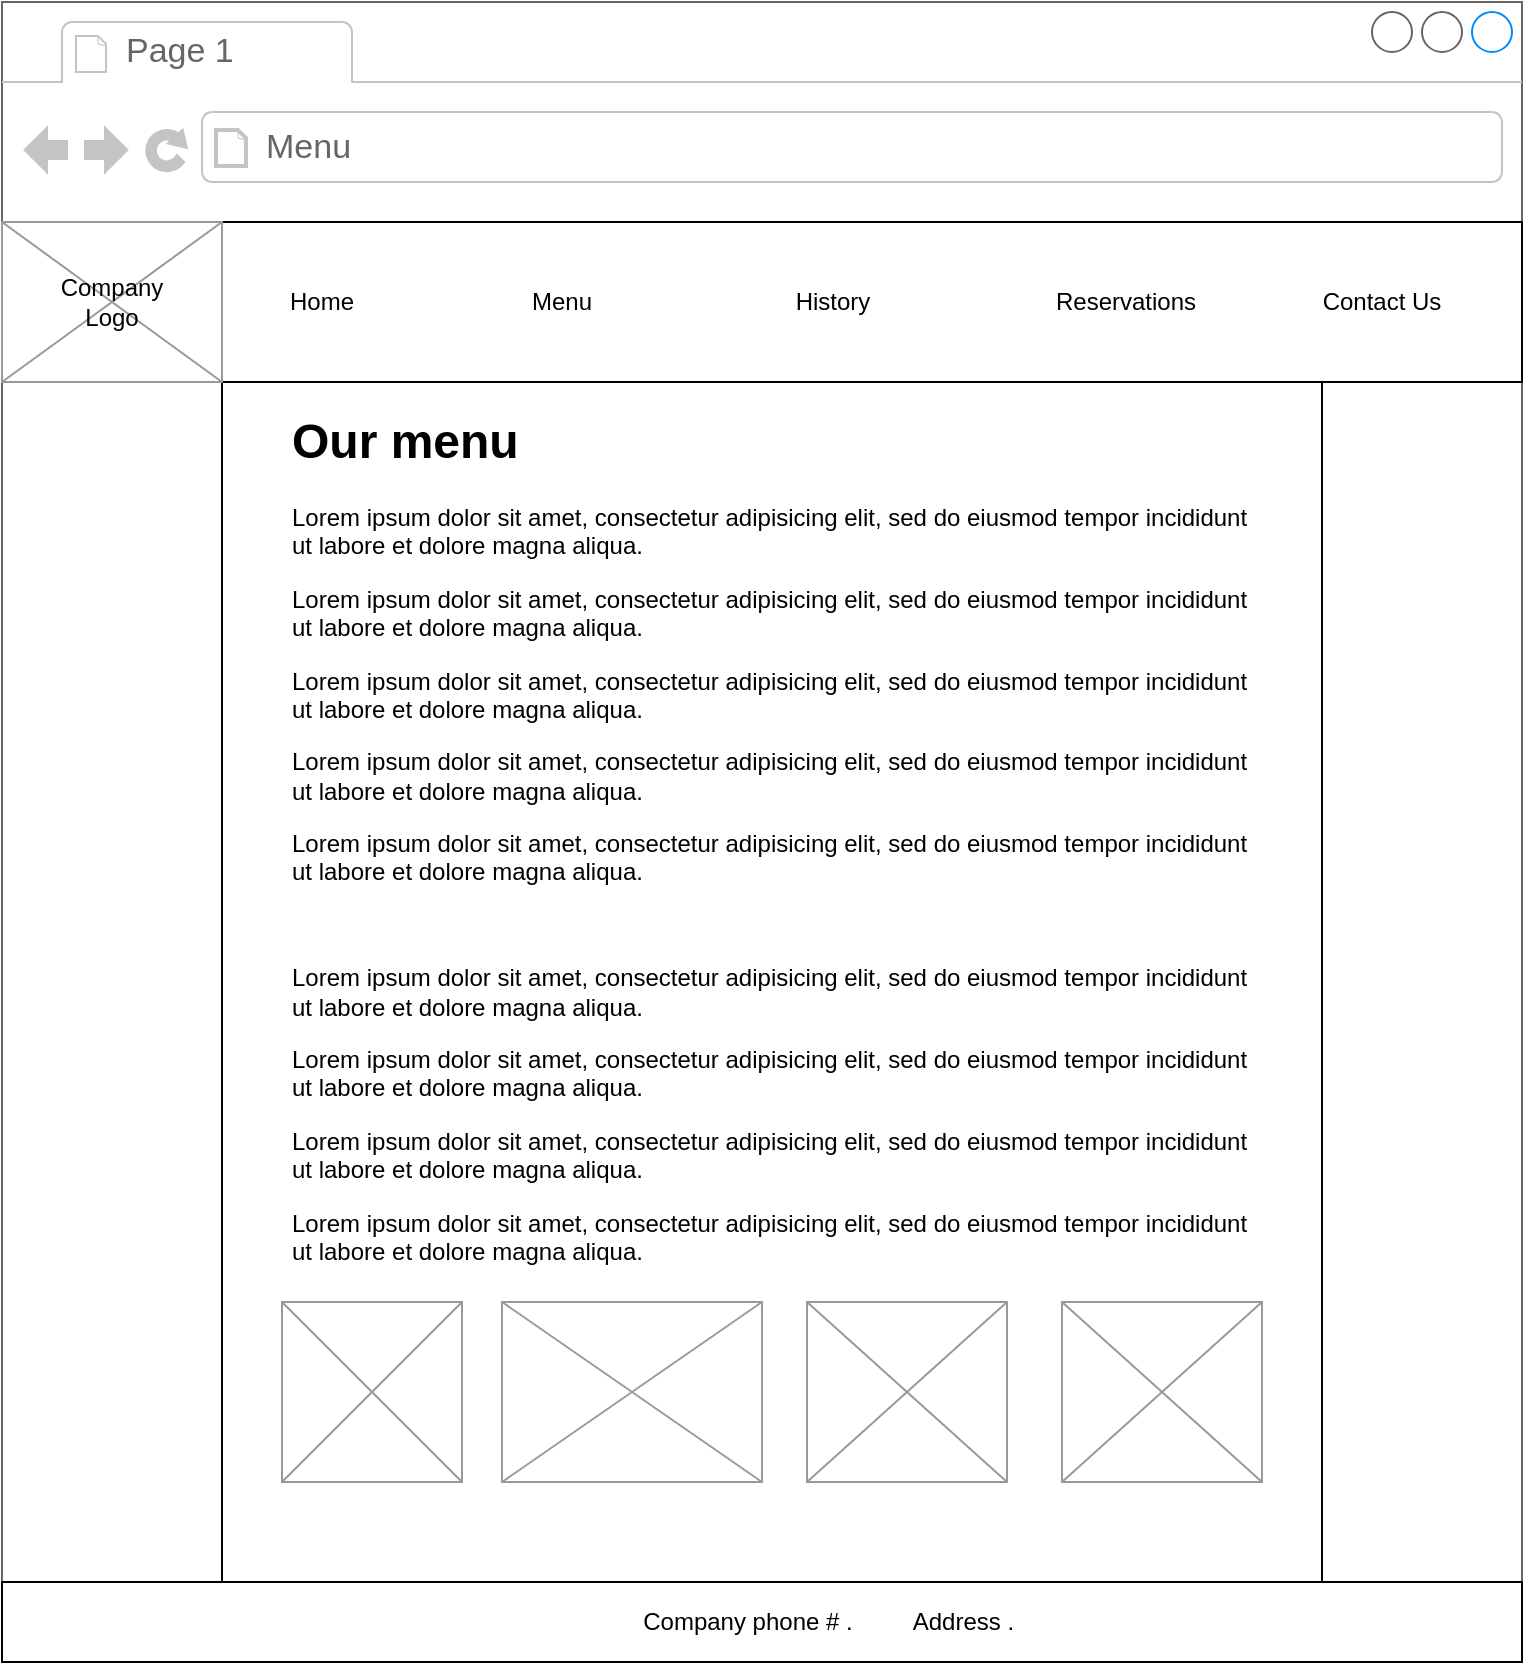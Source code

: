 <mxfile version="10.6.3" type="device"><diagram id="4Xnd7XUJ0PK8Rus7p_5w" name="Page-1"><mxGraphModel dx="1059" dy="674" grid="1" gridSize="10" guides="1" tooltips="1" connect="1" arrows="1" fold="1" page="1" pageScale="1" pageWidth="850" pageHeight="1100" math="0" shadow="0"><root><mxCell id="0"/><mxCell id="1" parent="0"/><mxCell id="Z5OUR-Z-KqaMQOXOhmBI-1" value="&lt;br&gt;&lt;br&gt;" style="strokeWidth=1;shadow=0;dashed=0;align=center;html=1;shape=mxgraph.mockup.containers.browserWindow;rSize=0;fillColor=#ffffff;strokeColor=#666666;strokeColor2=#008cff;strokeColor3=#c4c4c4;mainText=,;recursiveResize=0;" parent="1" vertex="1"><mxGeometry y="10" width="760" height="830" as="geometry"/></mxCell><mxCell id="Z5OUR-Z-KqaMQOXOhmBI-2" value="Page 1" style="strokeWidth=1;shadow=0;dashed=0;align=center;html=1;shape=mxgraph.mockup.containers.anchor;fontSize=17;fontColor=#666666;align=left;" parent="Z5OUR-Z-KqaMQOXOhmBI-1" vertex="1"><mxGeometry x="60" y="12" width="110" height="26" as="geometry"/></mxCell><mxCell id="Z5OUR-Z-KqaMQOXOhmBI-3" value="Menu" style="strokeWidth=1;shadow=0;dashed=0;align=center;html=1;shape=mxgraph.mockup.containers.anchor;rSize=0;fontSize=17;fontColor=#666666;align=left;" parent="Z5OUR-Z-KqaMQOXOhmBI-1" vertex="1"><mxGeometry x="130" y="60" width="250" height="26" as="geometry"/></mxCell><mxCell id="Z5OUR-Z-KqaMQOXOhmBI-6" value="" style="rounded=0;whiteSpace=wrap;html=1;" parent="Z5OUR-Z-KqaMQOXOhmBI-1" vertex="1"><mxGeometry y="110" width="760" height="80" as="geometry"/></mxCell><mxCell id="Z5OUR-Z-KqaMQOXOhmBI-20" value="" style="rounded=0;whiteSpace=wrap;html=1;" parent="Z5OUR-Z-KqaMQOXOhmBI-1" vertex="1"><mxGeometry y="790" width="760" height="40" as="geometry"/></mxCell><mxCell id="Z5OUR-Z-KqaMQOXOhmBI-22" value="Home" style="text;html=1;strokeColor=none;fillColor=none;align=center;verticalAlign=middle;whiteSpace=wrap;rounded=0;" parent="Z5OUR-Z-KqaMQOXOhmBI-1" vertex="1"><mxGeometry x="130" y="140" width="60" height="20" as="geometry"/></mxCell><mxCell id="Z5OUR-Z-KqaMQOXOhmBI-23" value="Menu" style="text;html=1;strokeColor=none;fillColor=none;align=center;verticalAlign=middle;whiteSpace=wrap;rounded=0;" parent="Z5OUR-Z-KqaMQOXOhmBI-1" vertex="1"><mxGeometry x="220" y="140" width="120" height="20" as="geometry"/></mxCell><mxCell id="Z5OUR-Z-KqaMQOXOhmBI-24" value="History" style="text;html=1;strokeColor=none;fillColor=none;align=center;verticalAlign=middle;whiteSpace=wrap;rounded=0;" parent="Z5OUR-Z-KqaMQOXOhmBI-1" vertex="1"><mxGeometry x="377.5" y="140" width="75" height="20" as="geometry"/></mxCell><mxCell id="Z5OUR-Z-KqaMQOXOhmBI-25" value="Reservations" style="text;html=1;strokeColor=none;fillColor=none;align=center;verticalAlign=middle;whiteSpace=wrap;rounded=0;" parent="Z5OUR-Z-KqaMQOXOhmBI-1" vertex="1"><mxGeometry x="511.5" y="140" width="100" height="20" as="geometry"/></mxCell><mxCell id="Z5OUR-Z-KqaMQOXOhmBI-26" value="Contact Us" style="text;html=1;strokeColor=none;fillColor=none;align=center;verticalAlign=middle;whiteSpace=wrap;rounded=0;" parent="Z5OUR-Z-KqaMQOXOhmBI-1" vertex="1"><mxGeometry x="650" y="140" width="80" height="20" as="geometry"/></mxCell><mxCell id="Z5OUR-Z-KqaMQOXOhmBI-27" value="Company phone # .&amp;nbsp; &amp;nbsp; &amp;nbsp; &amp;nbsp; &amp;nbsp;Address .&amp;nbsp;" style="text;html=1;strokeColor=none;fillColor=none;align=center;verticalAlign=middle;whiteSpace=wrap;rounded=0;" parent="Z5OUR-Z-KqaMQOXOhmBI-1" vertex="1"><mxGeometry x="260" y="800" width="310" height="20" as="geometry"/></mxCell><mxCell id="vLAFyzmP9r4KrmJXYjlW-2" value="" style="rounded=0;whiteSpace=wrap;html=1;" parent="Z5OUR-Z-KqaMQOXOhmBI-1" vertex="1"><mxGeometry x="110" y="190" width="550" height="600" as="geometry"/></mxCell><mxCell id="vLAFyzmP9r4KrmJXYjlW-3" value="&lt;h1&gt;Our menu&lt;/h1&gt;&lt;p&gt;Lorem ipsum dolor sit amet, consectetur adipisicing elit, sed do eiusmod tempor incididunt ut labore et dolore magna aliqua.&lt;/p&gt;&lt;p&gt;Lorem ipsum dolor sit amet, consectetur adipisicing elit, sed do eiusmod tempor incididunt ut labore et dolore magna aliqua.&lt;/p&gt;&lt;p&gt;Lorem ipsum dolor sit amet, consectetur adipisicing elit, sed do eiusmod tempor incididunt ut labore et dolore magna aliqua.&lt;br&gt;&lt;/p&gt;&lt;p&gt;Lorem ipsum dolor sit amet, consectetur adipisicing elit, sed do eiusmod tempor incididunt ut labore et dolore magna aliqua.&lt;br&gt;&lt;/p&gt;&lt;p&gt;Lorem ipsum dolor sit amet, consectetur adipisicing elit, sed do eiusmod tempor incididunt ut labore et dolore magna aliqua.&lt;br&gt;&lt;/p&gt;&lt;p&gt;&lt;br&gt;&lt;/p&gt;&lt;p&gt;Lorem ipsum dolor sit amet, consectetur adipisicing elit, sed do eiusmod tempor incididunt ut labore et dolore magna aliqua.&lt;br&gt;&lt;/p&gt;&lt;p&gt;Lorem ipsum dolor sit amet, consectetur adipisicing elit, sed do eiusmod tempor incididunt ut labore et dolore magna aliqua.&lt;br&gt;&lt;/p&gt;&lt;p&gt;Lorem ipsum dolor sit amet, consectetur adipisicing elit, sed do eiusmod tempor incididunt ut labore et dolore magna aliqua.&lt;/p&gt;&lt;p&gt;Lorem ipsum dolor sit amet, consectetur adipisicing elit, sed do eiusmod tempor incididunt ut labore et dolore magna aliqua.&lt;/p&gt;" style="text;html=1;strokeColor=none;fillColor=none;spacing=5;spacingTop=-20;whiteSpace=wrap;overflow=hidden;rounded=0;" parent="Z5OUR-Z-KqaMQOXOhmBI-1" vertex="1"><mxGeometry x="140" y="200" width="490" height="590" as="geometry"/></mxCell><mxCell id="bWo10ksFeyXrYx_HPVdl-3" value="" style="verticalLabelPosition=bottom;shadow=0;dashed=0;align=center;html=1;verticalAlign=top;strokeWidth=1;shape=mxgraph.mockup.graphics.simpleIcon;strokeColor=#999999;fillColor=#ffffff;" vertex="1" parent="Z5OUR-Z-KqaMQOXOhmBI-1"><mxGeometry x="140" y="650" width="90" height="90" as="geometry"/></mxCell><mxCell id="bWo10ksFeyXrYx_HPVdl-4" value="" style="verticalLabelPosition=bottom;shadow=0;dashed=0;align=center;html=1;verticalAlign=top;strokeWidth=1;shape=mxgraph.mockup.graphics.simpleIcon;strokeColor=#999999;fillColor=#ffffff;" vertex="1" parent="Z5OUR-Z-KqaMQOXOhmBI-1"><mxGeometry x="250" y="650" width="130" height="90" as="geometry"/></mxCell><mxCell id="bWo10ksFeyXrYx_HPVdl-5" value="" style="verticalLabelPosition=bottom;shadow=0;dashed=0;align=center;html=1;verticalAlign=top;strokeWidth=1;shape=mxgraph.mockup.graphics.simpleIcon;strokeColor=#999999;fillColor=#ffffff;" vertex="1" parent="Z5OUR-Z-KqaMQOXOhmBI-1"><mxGeometry x="402.5" y="650" width="100" height="90" as="geometry"/></mxCell><mxCell id="bWo10ksFeyXrYx_HPVdl-6" value="" style="verticalLabelPosition=bottom;shadow=0;dashed=0;align=center;html=1;verticalAlign=top;strokeWidth=1;shape=mxgraph.mockup.graphics.simpleIcon;strokeColor=#999999;fillColor=#ffffff;" vertex="1" parent="Z5OUR-Z-KqaMQOXOhmBI-1"><mxGeometry x="530" y="650" width="100" height="90" as="geometry"/></mxCell><mxCell id="Z5OUR-Z-KqaMQOXOhmBI-21" value="" style="verticalLabelPosition=bottom;shadow=0;dashed=0;align=center;html=1;verticalAlign=top;strokeWidth=1;shape=mxgraph.mockup.graphics.simpleIcon;strokeColor=#999999;fillColor=#ffffff;" parent="1" vertex="1"><mxGeometry y="120" width="110" height="80" as="geometry"/></mxCell><mxCell id="Z5OUR-Z-KqaMQOXOhmBI-31" value="Company Logo" style="text;html=1;strokeColor=none;fillColor=none;align=center;verticalAlign=middle;whiteSpace=wrap;rounded=0;" parent="1" vertex="1"><mxGeometry x="35" y="150" width="40" height="20" as="geometry"/></mxCell></root></mxGraphModel></diagram></mxfile>